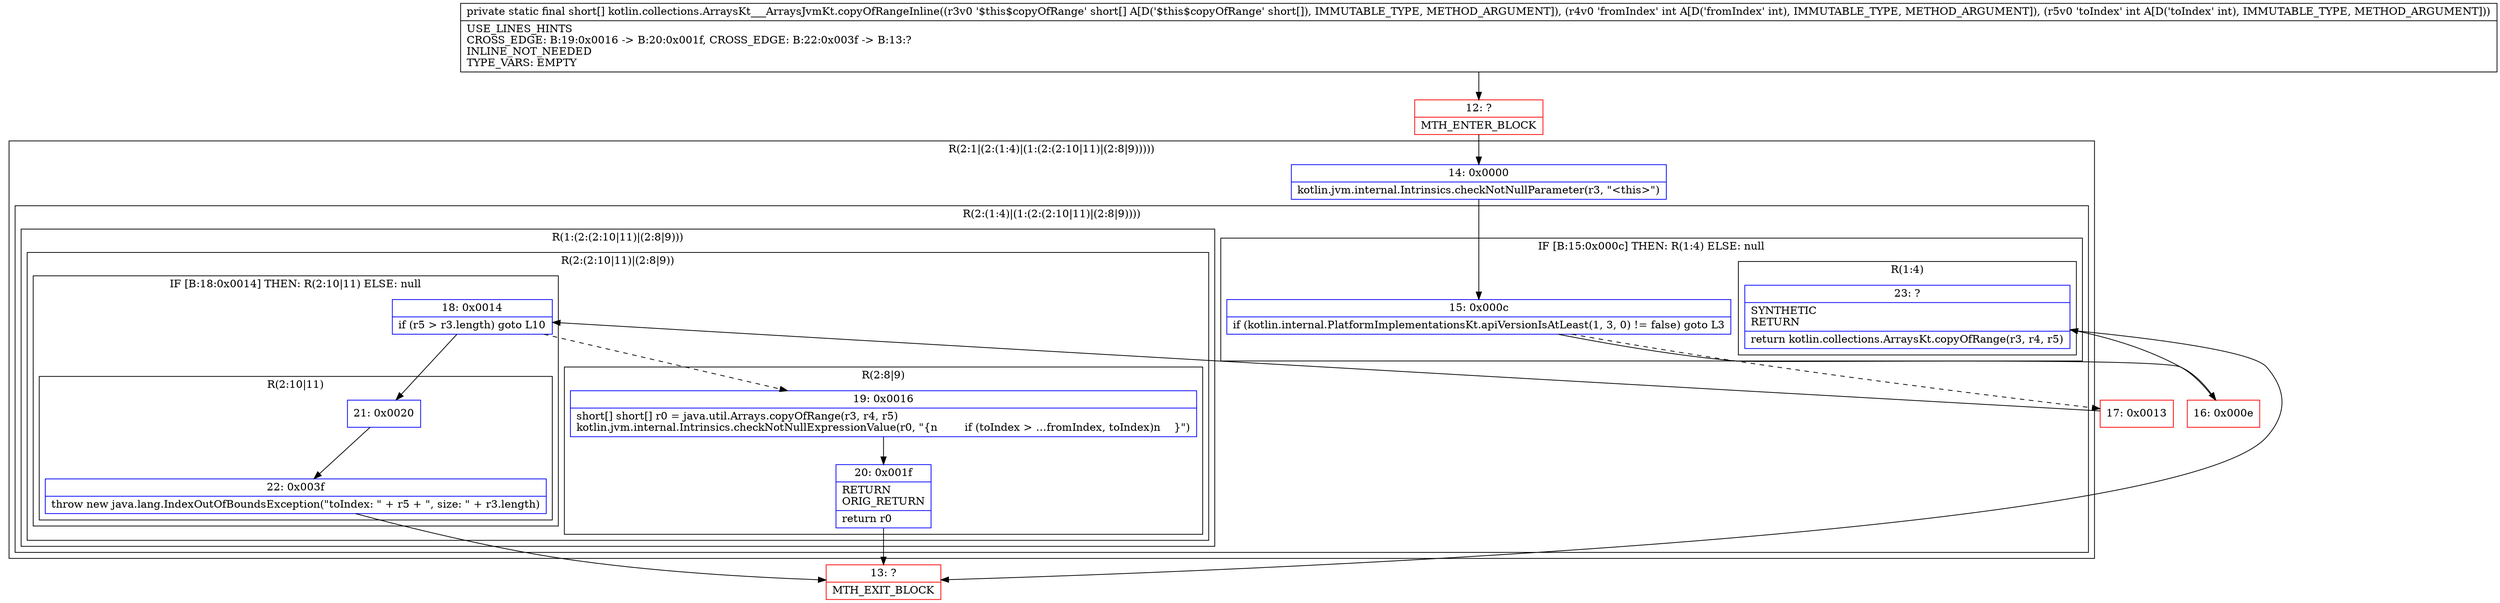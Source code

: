 digraph "CFG forkotlin.collections.ArraysKt___ArraysJvmKt.copyOfRangeInline([SII)[S" {
subgraph cluster_Region_1760451108 {
label = "R(2:1|(2:(1:4)|(1:(2:(2:10|11)|(2:8|9)))))";
node [shape=record,color=blue];
Node_14 [shape=record,label="{14\:\ 0x0000|kotlin.jvm.internal.Intrinsics.checkNotNullParameter(r3, \"\<this\>\")\l}"];
subgraph cluster_Region_2033513804 {
label = "R(2:(1:4)|(1:(2:(2:10|11)|(2:8|9))))";
node [shape=record,color=blue];
subgraph cluster_IfRegion_1402346620 {
label = "IF [B:15:0x000c] THEN: R(1:4) ELSE: null";
node [shape=record,color=blue];
Node_15 [shape=record,label="{15\:\ 0x000c|if (kotlin.internal.PlatformImplementationsKt.apiVersionIsAtLeast(1, 3, 0) != false) goto L3\l}"];
subgraph cluster_Region_1072365836 {
label = "R(1:4)";
node [shape=record,color=blue];
Node_23 [shape=record,label="{23\:\ ?|SYNTHETIC\lRETURN\l|return kotlin.collections.ArraysKt.copyOfRange(r3, r4, r5)\l}"];
}
}
subgraph cluster_Region_625886127 {
label = "R(1:(2:(2:10|11)|(2:8|9)))";
node [shape=record,color=blue];
subgraph cluster_Region_2064538847 {
label = "R(2:(2:10|11)|(2:8|9))";
node [shape=record,color=blue];
subgraph cluster_IfRegion_404281918 {
label = "IF [B:18:0x0014] THEN: R(2:10|11) ELSE: null";
node [shape=record,color=blue];
Node_18 [shape=record,label="{18\:\ 0x0014|if (r5 \> r3.length) goto L10\l}"];
subgraph cluster_Region_2140953424 {
label = "R(2:10|11)";
node [shape=record,color=blue];
Node_21 [shape=record,label="{21\:\ 0x0020}"];
Node_22 [shape=record,label="{22\:\ 0x003f|throw new java.lang.IndexOutOfBoundsException(\"toIndex: \" + r5 + \", size: \" + r3.length)\l}"];
}
}
subgraph cluster_Region_1305538264 {
label = "R(2:8|9)";
node [shape=record,color=blue];
Node_19 [shape=record,label="{19\:\ 0x0016|short[] short[] r0 = java.util.Arrays.copyOfRange(r3, r4, r5)\lkotlin.jvm.internal.Intrinsics.checkNotNullExpressionValue(r0, \"\{n        if (toIndex \> …fromIndex, toIndex)n    \}\")\l}"];
Node_20 [shape=record,label="{20\:\ 0x001f|RETURN\lORIG_RETURN\l|return r0\l}"];
}
}
}
}
}
Node_12 [shape=record,color=red,label="{12\:\ ?|MTH_ENTER_BLOCK\l}"];
Node_16 [shape=record,color=red,label="{16\:\ 0x000e}"];
Node_13 [shape=record,color=red,label="{13\:\ ?|MTH_EXIT_BLOCK\l}"];
Node_17 [shape=record,color=red,label="{17\:\ 0x0013}"];
MethodNode[shape=record,label="{private static final short[] kotlin.collections.ArraysKt___ArraysJvmKt.copyOfRangeInline((r3v0 '$this$copyOfRange' short[] A[D('$this$copyOfRange' short[]), IMMUTABLE_TYPE, METHOD_ARGUMENT]), (r4v0 'fromIndex' int A[D('fromIndex' int), IMMUTABLE_TYPE, METHOD_ARGUMENT]), (r5v0 'toIndex' int A[D('toIndex' int), IMMUTABLE_TYPE, METHOD_ARGUMENT]))  | USE_LINES_HINTS\lCROSS_EDGE: B:19:0x0016 \-\> B:20:0x001f, CROSS_EDGE: B:22:0x003f \-\> B:13:?\lINLINE_NOT_NEEDED\lTYPE_VARS: EMPTY\l}"];
MethodNode -> Node_12;Node_14 -> Node_15;
Node_15 -> Node_16;
Node_15 -> Node_17[style=dashed];
Node_23 -> Node_13;
Node_18 -> Node_19[style=dashed];
Node_18 -> Node_21;
Node_21 -> Node_22;
Node_22 -> Node_13;
Node_19 -> Node_20;
Node_20 -> Node_13;
Node_12 -> Node_14;
Node_16 -> Node_23;
Node_17 -> Node_18;
}


